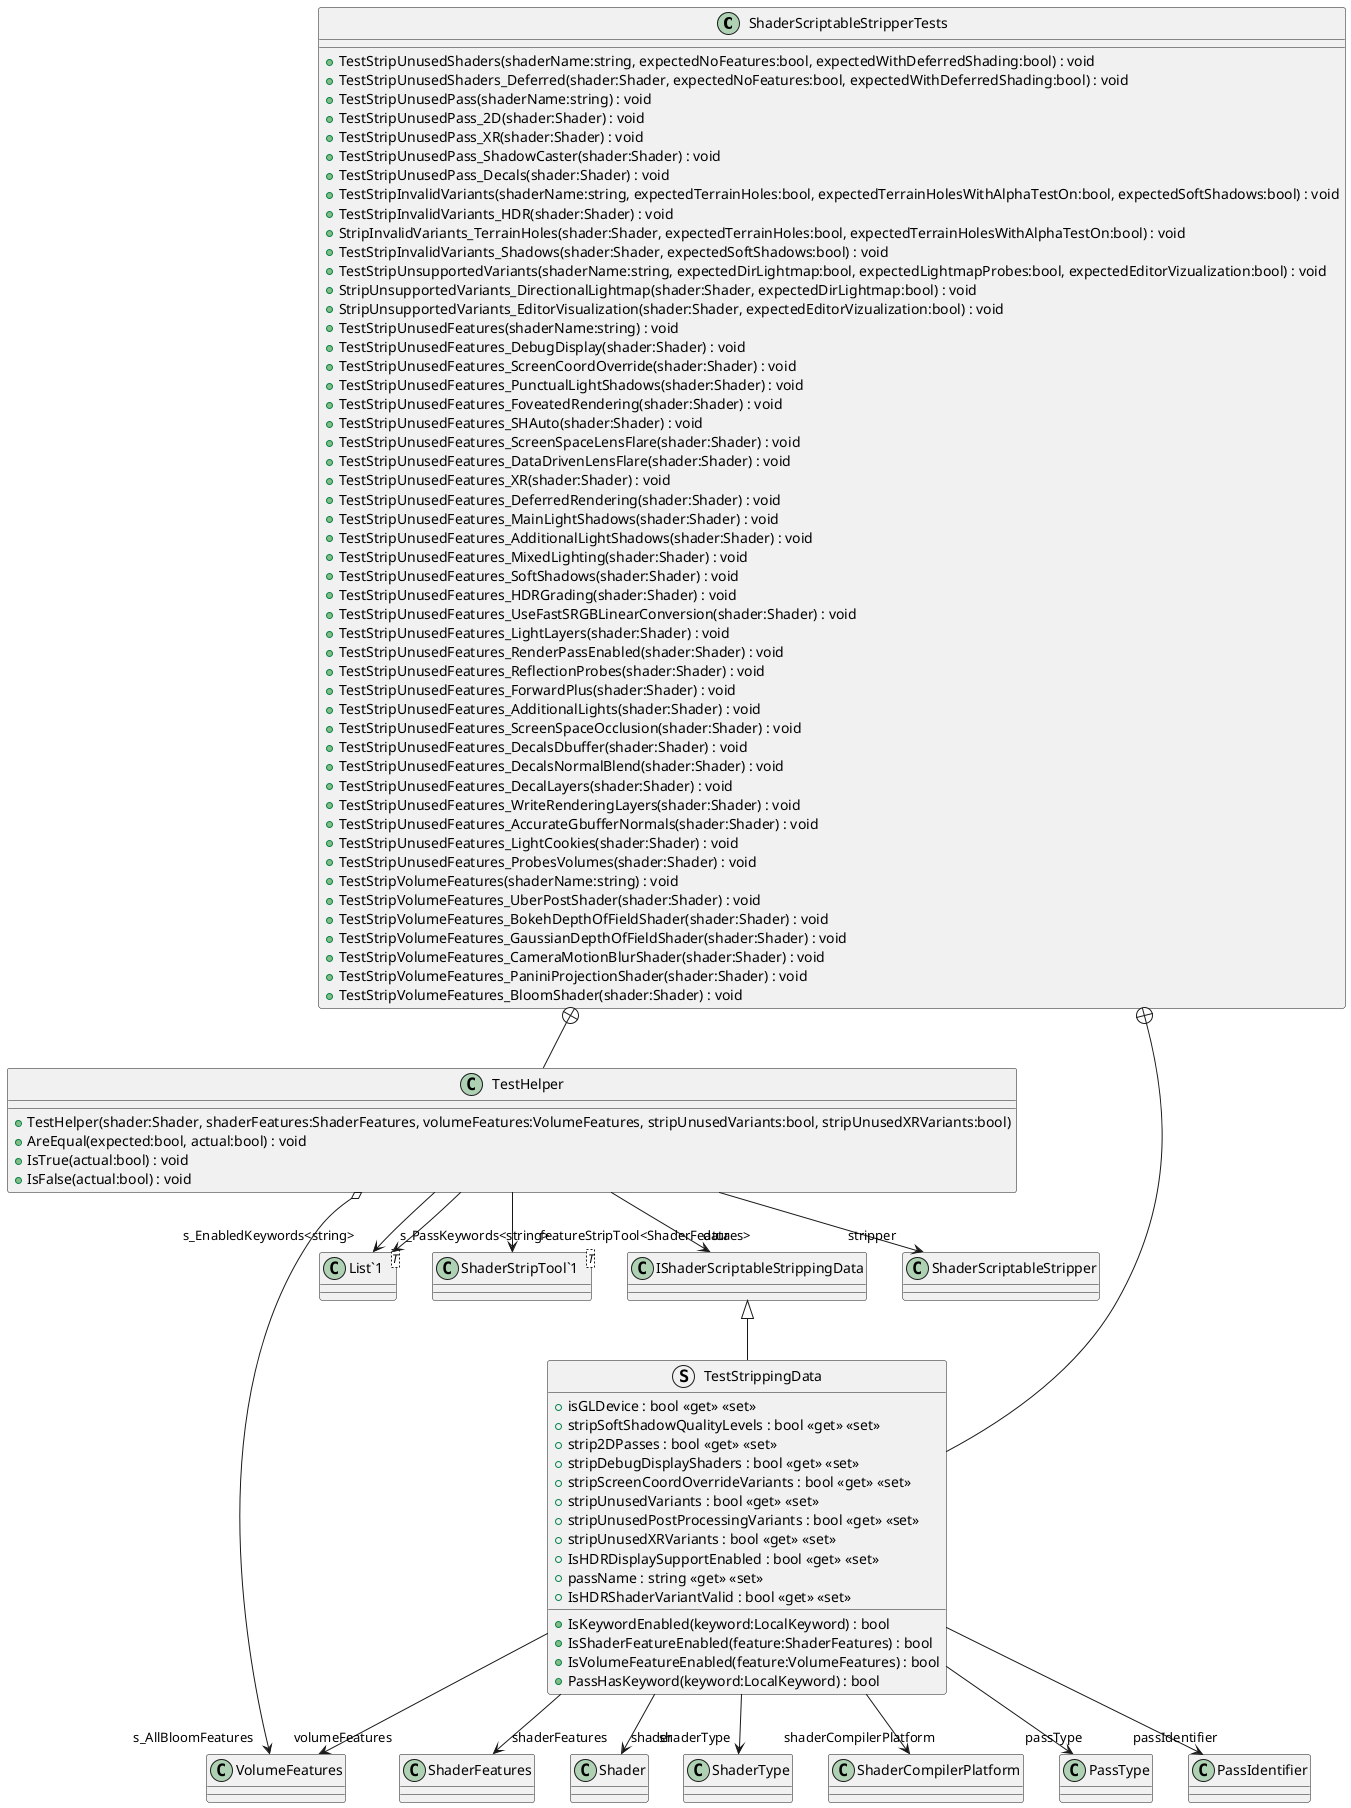 @startuml
class ShaderScriptableStripperTests {
    + TestStripUnusedShaders(shaderName:string, expectedNoFeatures:bool, expectedWithDeferredShading:bool) : void
    + TestStripUnusedShaders_Deferred(shader:Shader, expectedNoFeatures:bool, expectedWithDeferredShading:bool) : void
    + TestStripUnusedPass(shaderName:string) : void
    + TestStripUnusedPass_2D(shader:Shader) : void
    + TestStripUnusedPass_XR(shader:Shader) : void
    + TestStripUnusedPass_ShadowCaster(shader:Shader) : void
    + TestStripUnusedPass_Decals(shader:Shader) : void
    + TestStripInvalidVariants(shaderName:string, expectedTerrainHoles:bool, expectedTerrainHolesWithAlphaTestOn:bool, expectedSoftShadows:bool) : void
    + TestStripInvalidVariants_HDR(shader:Shader) : void
    + StripInvalidVariants_TerrainHoles(shader:Shader, expectedTerrainHoles:bool, expectedTerrainHolesWithAlphaTestOn:bool) : void
    + TestStripInvalidVariants_Shadows(shader:Shader, expectedSoftShadows:bool) : void
    + TestStripUnsupportedVariants(shaderName:string, expectedDirLightmap:bool, expectedLightmapProbes:bool, expectedEditorVizualization:bool) : void
    + StripUnsupportedVariants_DirectionalLightmap(shader:Shader, expectedDirLightmap:bool) : void
    + StripUnsupportedVariants_EditorVisualization(shader:Shader, expectedEditorVizualization:bool) : void
    + TestStripUnusedFeatures(shaderName:string) : void
    + TestStripUnusedFeatures_DebugDisplay(shader:Shader) : void
    + TestStripUnusedFeatures_ScreenCoordOverride(shader:Shader) : void
    + TestStripUnusedFeatures_PunctualLightShadows(shader:Shader) : void
    + TestStripUnusedFeatures_FoveatedRendering(shader:Shader) : void
    + TestStripUnusedFeatures_SHAuto(shader:Shader) : void
    + TestStripUnusedFeatures_ScreenSpaceLensFlare(shader:Shader) : void
    + TestStripUnusedFeatures_DataDrivenLensFlare(shader:Shader) : void
    + TestStripUnusedFeatures_XR(shader:Shader) : void
    + TestStripUnusedFeatures_DeferredRendering(shader:Shader) : void
    + TestStripUnusedFeatures_MainLightShadows(shader:Shader) : void
    + TestStripUnusedFeatures_AdditionalLightShadows(shader:Shader) : void
    + TestStripUnusedFeatures_MixedLighting(shader:Shader) : void
    + TestStripUnusedFeatures_SoftShadows(shader:Shader) : void
    + TestStripUnusedFeatures_HDRGrading(shader:Shader) : void
    + TestStripUnusedFeatures_UseFastSRGBLinearConversion(shader:Shader) : void
    + TestStripUnusedFeatures_LightLayers(shader:Shader) : void
    + TestStripUnusedFeatures_RenderPassEnabled(shader:Shader) : void
    + TestStripUnusedFeatures_ReflectionProbes(shader:Shader) : void
    + TestStripUnusedFeatures_ForwardPlus(shader:Shader) : void
    + TestStripUnusedFeatures_AdditionalLights(shader:Shader) : void
    + TestStripUnusedFeatures_ScreenSpaceOcclusion(shader:Shader) : void
    + TestStripUnusedFeatures_DecalsDbuffer(shader:Shader) : void
    + TestStripUnusedFeatures_DecalsNormalBlend(shader:Shader) : void
    + TestStripUnusedFeatures_DecalLayers(shader:Shader) : void
    + TestStripUnusedFeatures_WriteRenderingLayers(shader:Shader) : void
    + TestStripUnusedFeatures_AccurateGbufferNormals(shader:Shader) : void
    + TestStripUnusedFeatures_LightCookies(shader:Shader) : void
    + TestStripUnusedFeatures_ProbesVolumes(shader:Shader) : void
    + TestStripVolumeFeatures(shaderName:string) : void
    + TestStripVolumeFeatures_UberPostShader(shader:Shader) : void
    + TestStripVolumeFeatures_BokehDepthOfFieldShader(shader:Shader) : void
    + TestStripVolumeFeatures_GaussianDepthOfFieldShader(shader:Shader) : void
    + TestStripVolumeFeatures_CameraMotionBlurShader(shader:Shader) : void
    + TestStripVolumeFeatures_PaniniProjectionShader(shader:Shader) : void
    + TestStripVolumeFeatures_BloomShader(shader:Shader) : void
}
struct TestStrippingData {
    + isGLDevice : bool <<get>> <<set>>
    + stripSoftShadowQualityLevels : bool <<get>> <<set>>
    + strip2DPasses : bool <<get>> <<set>>
    + stripDebugDisplayShaders : bool <<get>> <<set>>
    + stripScreenCoordOverrideVariants : bool <<get>> <<set>>
    + stripUnusedVariants : bool <<get>> <<set>>
    + stripUnusedPostProcessingVariants : bool <<get>> <<set>>
    + stripUnusedXRVariants : bool <<get>> <<set>>
    + IsHDRDisplaySupportEnabled : bool <<get>> <<set>>
    + passName : string <<get>> <<set>>
    + IsHDRShaderVariantValid : bool <<get>> <<set>>
    + IsKeywordEnabled(keyword:LocalKeyword) : bool
    + IsShaderFeatureEnabled(feature:ShaderFeatures) : bool
    + IsVolumeFeatureEnabled(feature:VolumeFeatures) : bool
    + PassHasKeyword(keyword:LocalKeyword) : bool
}
class TestHelper {
    + TestHelper(shader:Shader, shaderFeatures:ShaderFeatures, volumeFeatures:VolumeFeatures, stripUnusedVariants:bool, stripUnusedXRVariants:bool)
    + AreEqual(expected:bool, actual:bool) : void
    + IsTrue(actual:bool) : void
    + IsFalse(actual:bool) : void
}
class "List`1"<T> {
}
class "ShaderStripTool`1"<T> {
}
ShaderScriptableStripperTests +-- TestStrippingData
IShaderScriptableStrippingData <|-- TestStrippingData
TestStrippingData --> "shaderFeatures" ShaderFeatures
TestStrippingData --> "volumeFeatures" VolumeFeatures
TestStrippingData --> "shader" Shader
TestStrippingData --> "shaderType" ShaderType
TestStrippingData --> "shaderCompilerPlatform" ShaderCompilerPlatform
TestStrippingData --> "passType" PassType
TestStrippingData --> "passIdentifier" PassIdentifier
ShaderScriptableStripperTests +-- TestHelper
TestHelper --> "s_EnabledKeywords<string>" "List`1"
TestHelper --> "s_PassKeywords<string>" "List`1"
TestHelper --> "stripper" ShaderScriptableStripper
TestHelper --> "data" IShaderScriptableStrippingData
TestHelper --> "featureStripTool<ShaderFeatures>" "ShaderStripTool`1"
TestHelper o-> "s_AllBloomFeatures" VolumeFeatures
@enduml
